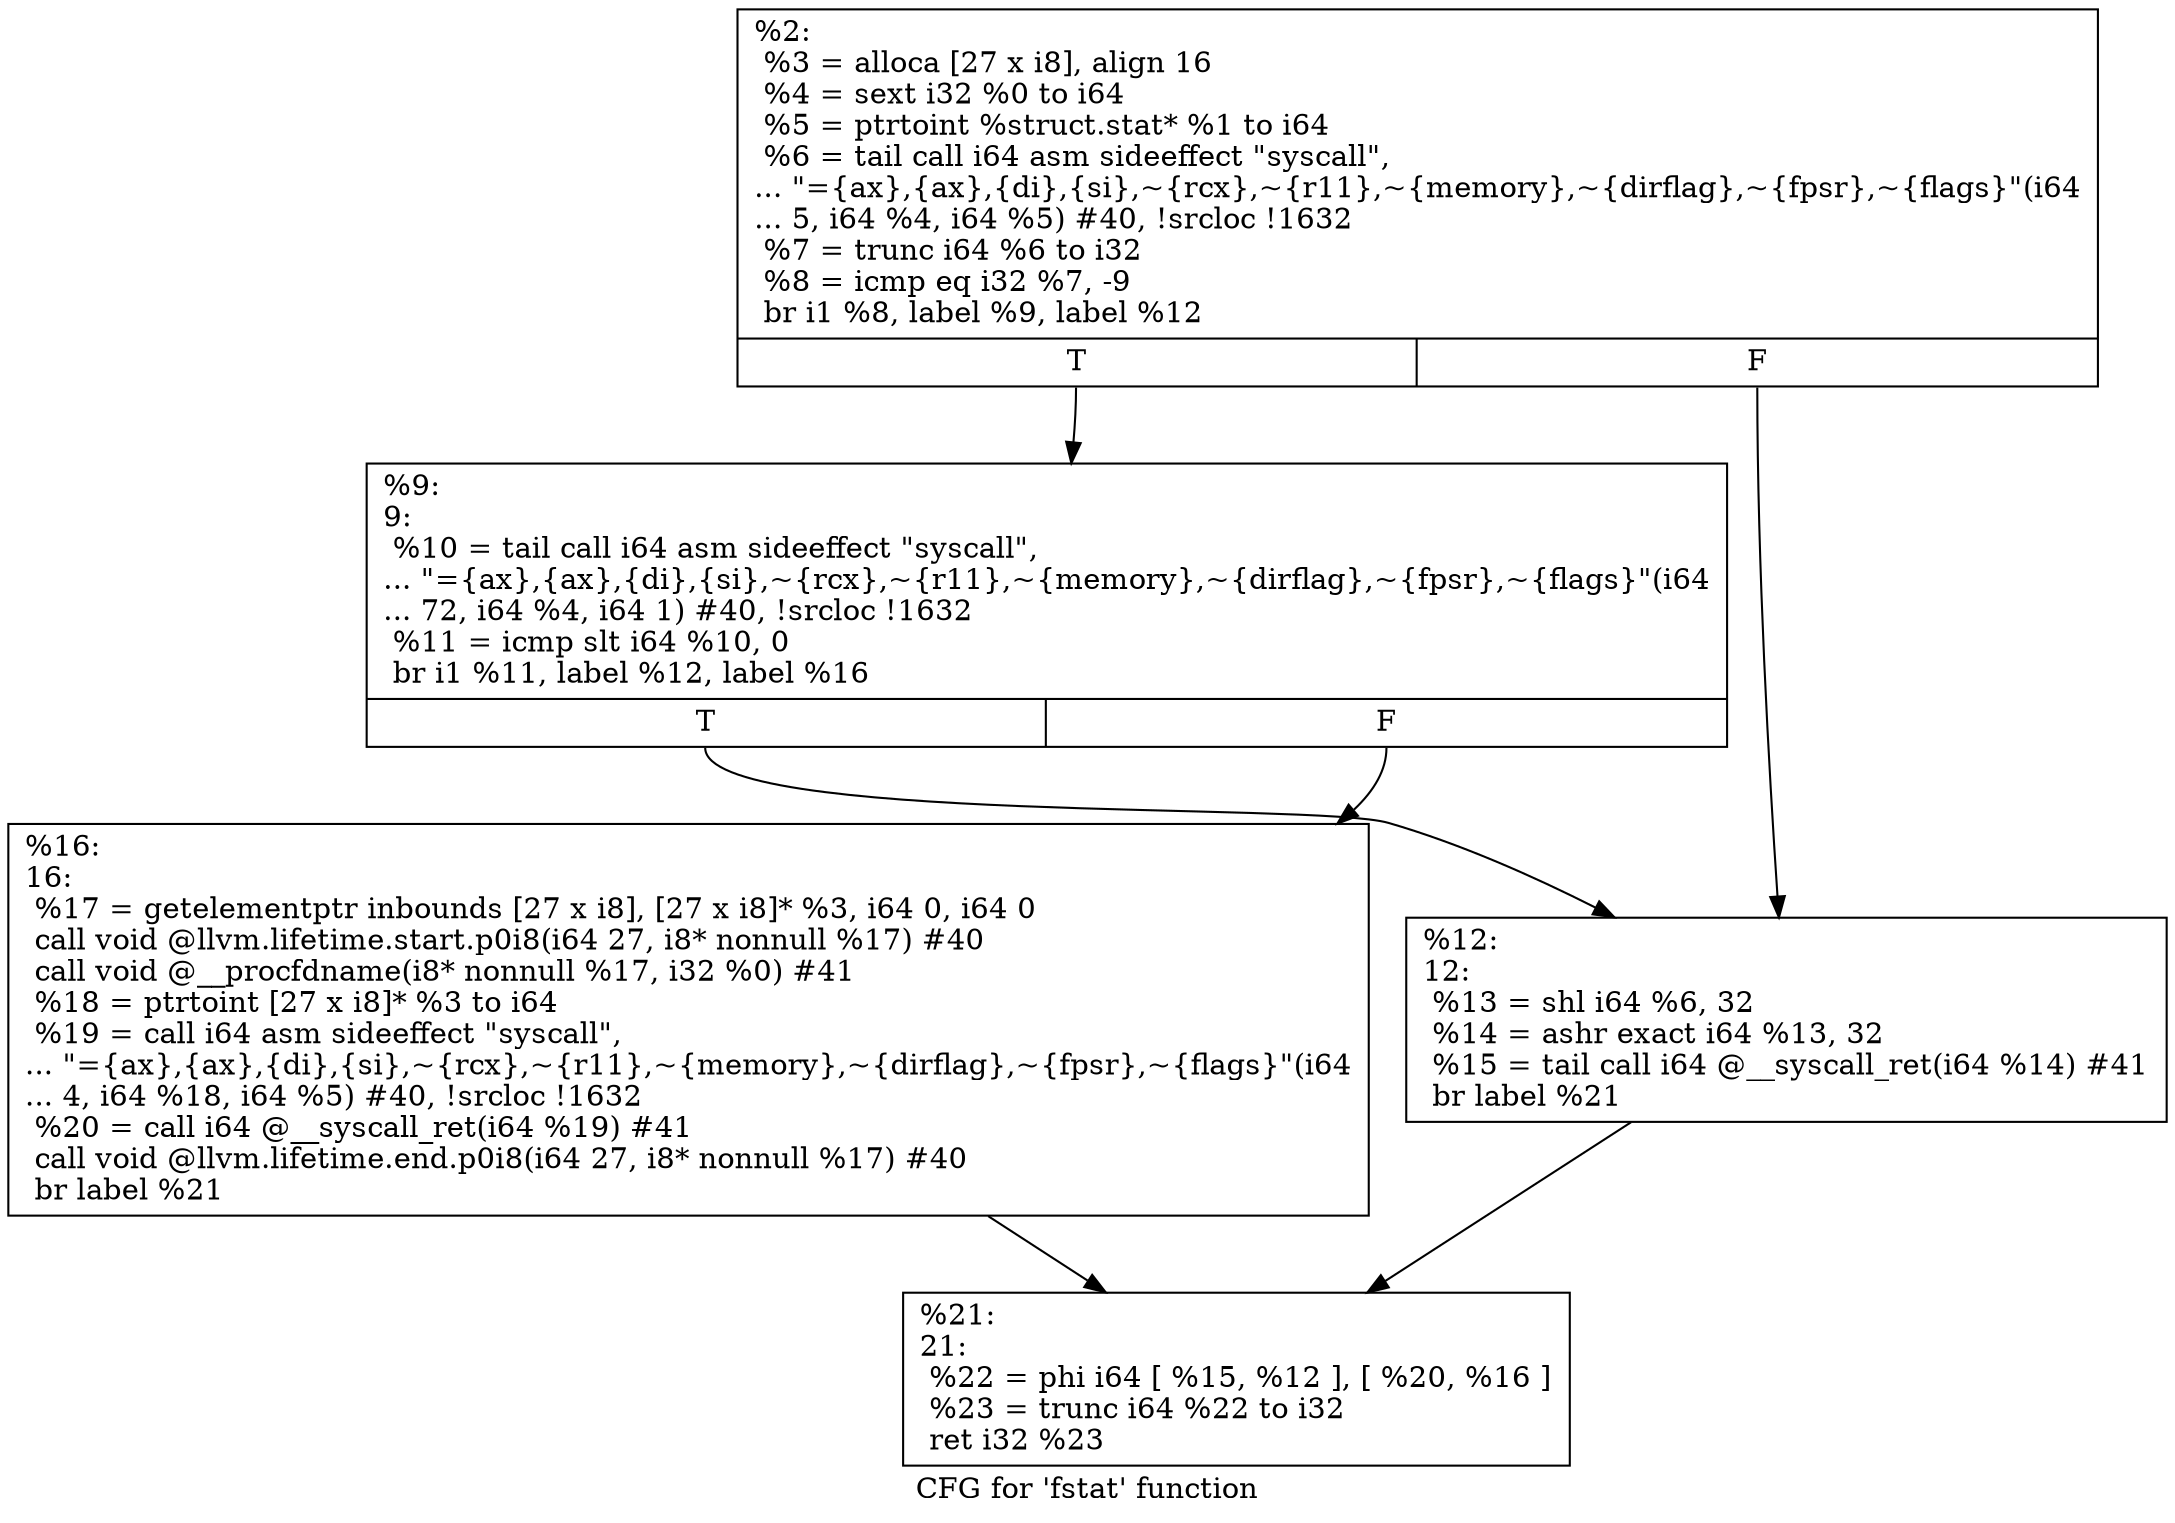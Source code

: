 digraph "CFG for 'fstat' function" {
	label="CFG for 'fstat' function";

	Node0x1a33000 [shape=record,label="{%2:\l  %3 = alloca [27 x i8], align 16\l  %4 = sext i32 %0 to i64\l  %5 = ptrtoint %struct.stat* %1 to i64\l  %6 = tail call i64 asm sideeffect \"syscall\",\l... \"=\{ax\},\{ax\},\{di\},\{si\},~\{rcx\},~\{r11\},~\{memory\},~\{dirflag\},~\{fpsr\},~\{flags\}\"(i64\l... 5, i64 %4, i64 %5) #40, !srcloc !1632\l  %7 = trunc i64 %6 to i32\l  %8 = icmp eq i32 %7, -9\l  br i1 %8, label %9, label %12\l|{<s0>T|<s1>F}}"];
	Node0x1a33000:s0 -> Node0x1a33050;
	Node0x1a33000:s1 -> Node0x1a330a0;
	Node0x1a33050 [shape=record,label="{%9:\l9:                                                \l  %10 = tail call i64 asm sideeffect \"syscall\",\l... \"=\{ax\},\{ax\},\{di\},\{si\},~\{rcx\},~\{r11\},~\{memory\},~\{dirflag\},~\{fpsr\},~\{flags\}\"(i64\l... 72, i64 %4, i64 1) #40, !srcloc !1632\l  %11 = icmp slt i64 %10, 0\l  br i1 %11, label %12, label %16\l|{<s0>T|<s1>F}}"];
	Node0x1a33050:s0 -> Node0x1a330a0;
	Node0x1a33050:s1 -> Node0x1a330f0;
	Node0x1a330a0 [shape=record,label="{%12:\l12:                                               \l  %13 = shl i64 %6, 32\l  %14 = ashr exact i64 %13, 32\l  %15 = tail call i64 @__syscall_ret(i64 %14) #41\l  br label %21\l}"];
	Node0x1a330a0 -> Node0x1a33140;
	Node0x1a330f0 [shape=record,label="{%16:\l16:                                               \l  %17 = getelementptr inbounds [27 x i8], [27 x i8]* %3, i64 0, i64 0\l  call void @llvm.lifetime.start.p0i8(i64 27, i8* nonnull %17) #40\l  call void @__procfdname(i8* nonnull %17, i32 %0) #41\l  %18 = ptrtoint [27 x i8]* %3 to i64\l  %19 = call i64 asm sideeffect \"syscall\",\l... \"=\{ax\},\{ax\},\{di\},\{si\},~\{rcx\},~\{r11\},~\{memory\},~\{dirflag\},~\{fpsr\},~\{flags\}\"(i64\l... 4, i64 %18, i64 %5) #40, !srcloc !1632\l  %20 = call i64 @__syscall_ret(i64 %19) #41\l  call void @llvm.lifetime.end.p0i8(i64 27, i8* nonnull %17) #40\l  br label %21\l}"];
	Node0x1a330f0 -> Node0x1a33140;
	Node0x1a33140 [shape=record,label="{%21:\l21:                                               \l  %22 = phi i64 [ %15, %12 ], [ %20, %16 ]\l  %23 = trunc i64 %22 to i32\l  ret i32 %23\l}"];
}

